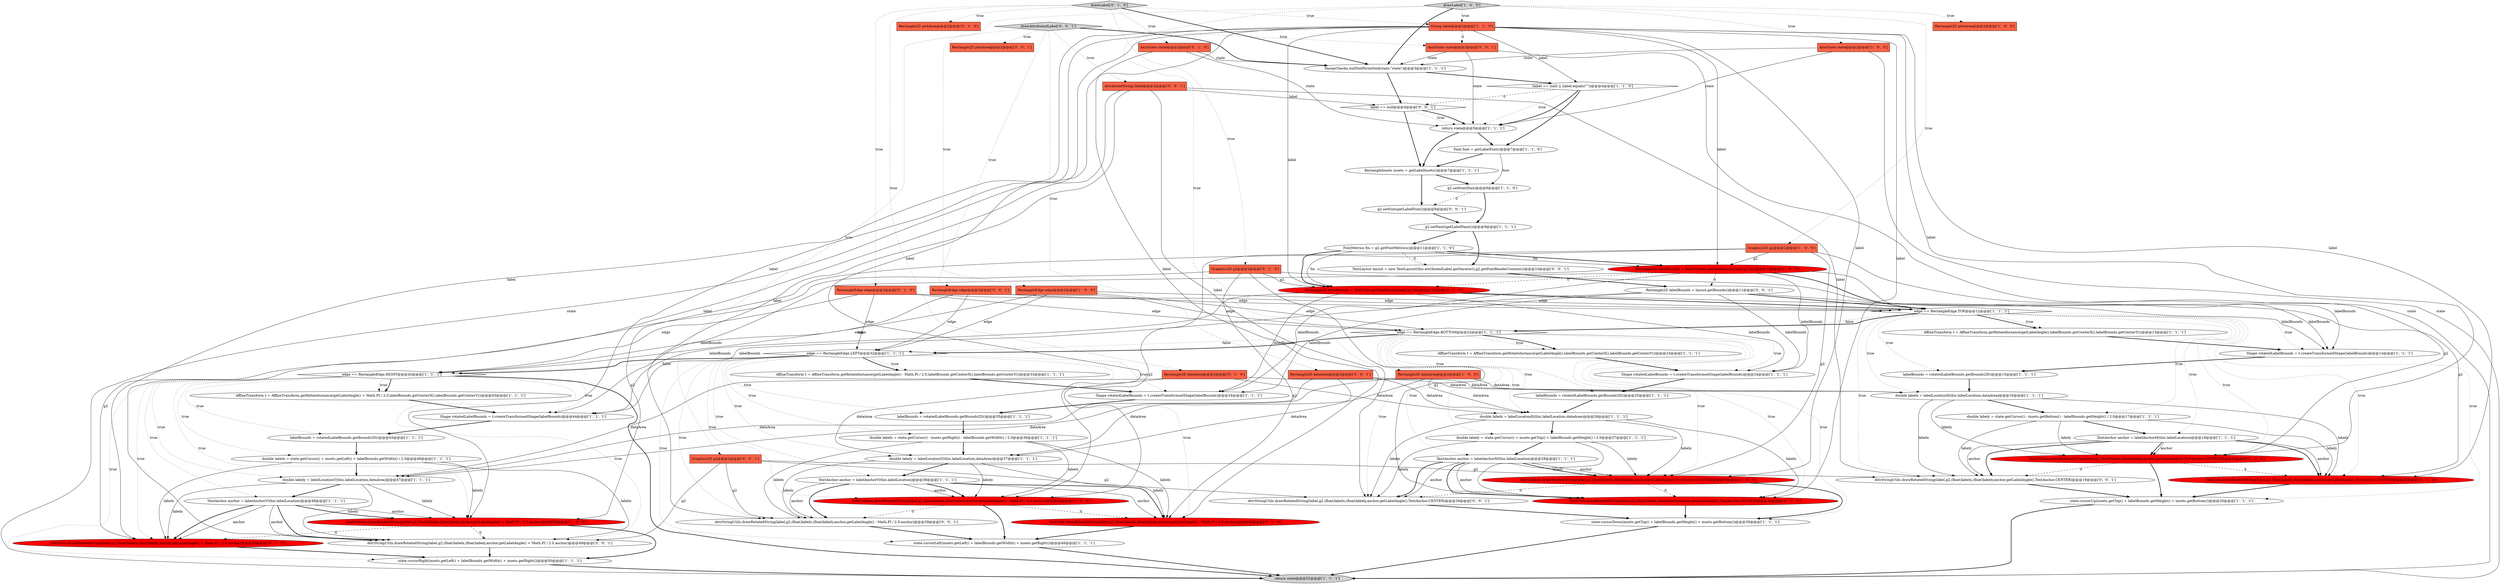 digraph {
12 [style = filled, label = "TextAnchor anchor = labelAnchorV(this.labelLocation)@@@48@@@['1', '1', '1']", fillcolor = white, shape = ellipse image = "AAA0AAABBB1BBB"];
60 [style = filled, label = "AxisState state@@@2@@@['0', '1', '0']", fillcolor = tomato, shape = box image = "AAA0AAABBB2BBB"];
32 [style = filled, label = "Rectangle2D plotArea@@@2@@@['1', '0', '0']", fillcolor = tomato, shape = box image = "AAA0AAABBB1BBB"];
39 [style = filled, label = "String label@@@2@@@['1', '1', '0']", fillcolor = tomato, shape = box image = "AAA0AAABBB1BBB"];
69 [style = filled, label = "label == null@@@4@@@['0', '0', '1']", fillcolor = white, shape = diamond image = "AAA0AAABBB3BBB"];
52 [style = filled, label = "TextUtilities.drawRotatedString(label,g2,(float)labelx,(float)labely,anchor,getLabelAngle(),TextAnchor.CENTER)@@@30@@@['1', '0', '0']", fillcolor = red, shape = ellipse image = "AAA1AAABBB1BBB"];
18 [style = filled, label = "AffineTransform t = AffineTransform.getRotateInstance(getLabelAngle(),labelBounds.getCenterX(),labelBounds.getCenterY())@@@13@@@['1', '1', '1']", fillcolor = white, shape = ellipse image = "AAA0AAABBB1BBB"];
50 [style = filled, label = "TextAnchor anchor = labelAnchorV(this.labelLocation)@@@38@@@['1', '1', '1']", fillcolor = white, shape = ellipse image = "AAA0AAABBB1BBB"];
68 [style = filled, label = "RectangleEdge edge@@@2@@@['0', '0', '1']", fillcolor = tomato, shape = box image = "AAA0AAABBB3BBB"];
28 [style = filled, label = "Rectangle2D dataArea@@@2@@@['1', '0', '0']", fillcolor = tomato, shape = box image = "AAA0AAABBB1BBB"];
34 [style = filled, label = "labelBounds = rotatedLabelBounds.getBounds2D()@@@15@@@['1', '1', '1']", fillcolor = white, shape = ellipse image = "AAA0AAABBB1BBB"];
70 [style = filled, label = "AttrStringUtils.drawRotatedString(label,g2,(float)labelx,(float)labely,anchor,getLabelAngle(),TextAnchor.CENTER)@@@19@@@['0', '0', '1']", fillcolor = white, shape = ellipse image = "AAA0AAABBB3BBB"];
26 [style = filled, label = "Shape rotatedLabelBounds = t.createTransformedShape(labelBounds)@@@44@@@['1', '1', '1']", fillcolor = white, shape = ellipse image = "AAA0AAABBB1BBB"];
31 [style = filled, label = "state.cursorLeft(insets.getLeft() + labelBounds.getWidth() + insets.getRight())@@@40@@@['1', '1', '1']", fillcolor = white, shape = ellipse image = "AAA0AAABBB1BBB"];
15 [style = filled, label = "edge == RectangleEdge.BOTTOM@@@22@@@['1', '1', '1']", fillcolor = white, shape = diamond image = "AAA0AAABBB1BBB"];
22 [style = filled, label = "return state@@@52@@@['1', '1', '1']", fillcolor = lightgray, shape = ellipse image = "AAA0AAABBB1BBB"];
38 [style = filled, label = "edge == RectangleEdge.LEFT@@@32@@@['1', '1', '1']", fillcolor = white, shape = diamond image = "AAA0AAABBB1BBB"];
17 [style = filled, label = "double labelx = state.getCursor() + insets.getLeft() + labelBounds.getWidth() / 2.0@@@46@@@['1', '1', '1']", fillcolor = white, shape = ellipse image = "AAA0AAABBB1BBB"];
44 [style = filled, label = "Shape rotatedLabelBounds = t.createTransformedShape(labelBounds)@@@24@@@['1', '1', '1']", fillcolor = white, shape = ellipse image = "AAA0AAABBB1BBB"];
53 [style = filled, label = "Rectangle2D labelBounds = TextUtils.getTextBounds(label,g2,fm)@@@12@@@['0', '1', '0']", fillcolor = red, shape = ellipse image = "AAA1AAABBB2BBB"];
33 [style = filled, label = "Shape rotatedLabelBounds = t.createTransformedShape(labelBounds)@@@14@@@['1', '1', '1']", fillcolor = white, shape = ellipse image = "AAA0AAABBB1BBB"];
65 [style = filled, label = "Rectangle2D labelBounds = layout.getBounds()@@@11@@@['0', '0', '1']", fillcolor = white, shape = ellipse image = "AAA0AAABBB3BBB"];
63 [style = filled, label = "drawLabel['0', '1', '0']", fillcolor = lightgray, shape = diamond image = "AAA0AAABBB2BBB"];
64 [style = filled, label = "TextLayout layout = new TextLayout(this.attributedLabel.getIterator(),g2.getFontRenderContext())@@@10@@@['0', '0', '1']", fillcolor = white, shape = ellipse image = "AAA0AAABBB3BBB"];
20 [style = filled, label = "double labely = state.getCursor() + insets.getTop() + labelBounds.getHeight() / 2.0@@@27@@@['1', '1', '1']", fillcolor = white, shape = ellipse image = "AAA0AAABBB1BBB"];
72 [style = filled, label = "drawAttributedLabel['0', '0', '1']", fillcolor = lightgray, shape = diamond image = "AAA0AAABBB3BBB"];
75 [style = filled, label = "Rectangle2D plotArea@@@2@@@['0', '0', '1']", fillcolor = tomato, shape = box image = "AAA0AAABBB3BBB"];
21 [style = filled, label = "state.cursorDown(insets.getTop() + labelBounds.getHeight() + insets.getBottom())@@@30@@@['1', '1', '1']", fillcolor = white, shape = ellipse image = "AAA0AAABBB1BBB"];
27 [style = filled, label = "AffineTransform t = AffineTransform.getRotateInstance(getLabelAngle() - Math.PI / 2.0,labelBounds.getCenterX(),labelBounds.getCenterY())@@@33@@@['1', '1', '1']", fillcolor = white, shape = ellipse image = "AAA0AAABBB1BBB"];
47 [style = filled, label = "FontMetrics fm = g2.getFontMetrics()@@@11@@@['1', '1', '0']", fillcolor = white, shape = ellipse image = "AAA0AAABBB1BBB"];
8 [style = filled, label = "edge == RectangleEdge.RIGHT@@@42@@@['1', '1', '1']", fillcolor = white, shape = diamond image = "AAA0AAABBB1BBB"];
14 [style = filled, label = "labelBounds = rotatedLabelBounds.getBounds2D()@@@45@@@['1', '1', '1']", fillcolor = white, shape = ellipse image = "AAA0AAABBB1BBB"];
62 [style = filled, label = "TextUtils.drawRotatedString(label,g2,(float)labelx,(float)labely,anchor,getLabelAngle(),TextAnchor.CENTER)@@@30@@@['0', '1', '0']", fillcolor = red, shape = ellipse image = "AAA1AAABBB2BBB"];
45 [style = filled, label = "TextUtilities.drawRotatedString(label,g2,(float)labelx,(float)labely,anchor,getLabelAngle() + Math.PI / 2.0,anchor)@@@50@@@['1', '0', '0']", fillcolor = red, shape = ellipse image = "AAA1AAABBB1BBB"];
23 [style = filled, label = "Graphics2D g2@@@2@@@['1', '0', '0']", fillcolor = tomato, shape = box image = "AAA0AAABBB1BBB"];
67 [style = filled, label = "AttrStringUtils.drawRotatedString(label,g2,(float)labelx,(float)labely,anchor,getLabelAngle(),TextAnchor.CENTER)@@@29@@@['0', '0', '1']", fillcolor = white, shape = ellipse image = "AAA0AAABBB3BBB"];
10 [style = filled, label = "double labely = labelLocationY(this.labelLocation,dataArea)@@@47@@@['1', '1', '1']", fillcolor = white, shape = ellipse image = "AAA0AAABBB1BBB"];
56 [style = filled, label = "TextUtils.drawRotatedString(label,g2,(float)labelx,(float)labely,anchor,getLabelAngle() - Math.PI / 2.0,anchor)@@@40@@@['0', '1', '0']", fillcolor = red, shape = ellipse image = "AAA1AAABBB2BBB"];
30 [style = filled, label = "AxisState state@@@2@@@['1', '0', '0']", fillcolor = tomato, shape = box image = "AAA0AAABBB1BBB"];
46 [style = filled, label = "drawLabel['1', '0', '0']", fillcolor = lightgray, shape = diamond image = "AAA0AAABBB1BBB"];
7 [style = filled, label = "g2.setFont(font)@@@9@@@['1', '1', '0']", fillcolor = white, shape = ellipse image = "AAA0AAABBB1BBB"];
6 [style = filled, label = "RectangleInsets insets = getLabelInsets()@@@7@@@['1', '1', '1']", fillcolor = white, shape = ellipse image = "AAA0AAABBB1BBB"];
73 [style = filled, label = "AttributedString label@@@2@@@['0', '0', '1']", fillcolor = tomato, shape = box image = "AAA0AAABBB3BBB"];
66 [style = filled, label = "Graphics2D g2@@@2@@@['0', '0', '1']", fillcolor = tomato, shape = box image = "AAA0AAABBB3BBB"];
36 [style = filled, label = "double labely = state.getCursor() - insets.getBottom() - labelBounds.getHeight() / 2.0@@@17@@@['1', '1', '1']", fillcolor = white, shape = ellipse image = "AAA0AAABBB1BBB"];
55 [style = filled, label = "Rectangle2D dataArea@@@2@@@['0', '1', '0']", fillcolor = tomato, shape = box image = "AAA0AAABBB2BBB"];
11 [style = filled, label = "RectangleEdge edge@@@2@@@['1', '0', '0']", fillcolor = tomato, shape = box image = "AAA0AAABBB1BBB"];
54 [style = filled, label = "RectangleEdge edge@@@2@@@['0', '1', '0']", fillcolor = tomato, shape = box image = "AAA0AAABBB2BBB"];
16 [style = filled, label = "TextUtilities.drawRotatedString(label,g2,(float)labelx,(float)labely,anchor,getLabelAngle() - Math.PI / 2.0,anchor)@@@40@@@['1', '0', '0']", fillcolor = red, shape = ellipse image = "AAA1AAABBB1BBB"];
9 [style = filled, label = "AffineTransform t = AffineTransform.getRotateInstance(getLabelAngle(),labelBounds.getCenterX(),labelBounds.getCenterY())@@@23@@@['1', '1', '1']", fillcolor = white, shape = ellipse image = "AAA0AAABBB1BBB"];
78 [style = filled, label = "g2.setFont(getLabelFont())@@@8@@@['0', '0', '1']", fillcolor = white, shape = ellipse image = "AAA0AAABBB3BBB"];
2 [style = filled, label = "TextUtilities.drawRotatedString(label,g2,(float)labelx,(float)labely,anchor,getLabelAngle(),TextAnchor.CENTER)@@@20@@@['1', '0', '0']", fillcolor = red, shape = ellipse image = "AAA1AAABBB1BBB"];
57 [style = filled, label = "Graphics2D g2@@@2@@@['0', '1', '0']", fillcolor = tomato, shape = box image = "AAA0AAABBB2BBB"];
41 [style = filled, label = "TextAnchor anchor = labelAnchorH(this.labelLocation)@@@28@@@['1', '1', '1']", fillcolor = white, shape = ellipse image = "AAA0AAABBB1BBB"];
58 [style = filled, label = "TextUtils.drawRotatedString(label,g2,(float)labelx,(float)labely,anchor,getLabelAngle(),TextAnchor.CENTER)@@@20@@@['0', '1', '0']", fillcolor = red, shape = ellipse image = "AAA1AAABBB2BBB"];
0 [style = filled, label = "Font font = getLabelFont()@@@7@@@['1', '1', '0']", fillcolor = white, shape = ellipse image = "AAA0AAABBB1BBB"];
74 [style = filled, label = "AttrStringUtils.drawRotatedString(label,g2,(float)labelx,(float)labely,anchor,getLabelAngle() - Math.PI / 2.0,anchor)@@@39@@@['0', '0', '1']", fillcolor = white, shape = ellipse image = "AAA0AAABBB3BBB"];
5 [style = filled, label = "AffineTransform t = AffineTransform.getRotateInstance(getLabelAngle() + Math.PI / 2.0,labelBounds.getCenterX(),labelBounds.getCenterY())@@@43@@@['1', '1', '1']", fillcolor = white, shape = ellipse image = "AAA0AAABBB1BBB"];
24 [style = filled, label = "double labelx = labelLocationX(this.labelLocation,dataArea)@@@26@@@['1', '1', '1']", fillcolor = white, shape = ellipse image = "AAA0AAABBB1BBB"];
29 [style = filled, label = "edge == RectangleEdge.TOP@@@12@@@['1', '1', '1']", fillcolor = white, shape = diamond image = "AAA0AAABBB1BBB"];
37 [style = filled, label = "return state@@@5@@@['1', '1', '1']", fillcolor = white, shape = ellipse image = "AAA0AAABBB1BBB"];
48 [style = filled, label = "ParamChecks.nullNotPermitted(state,\"state\")@@@3@@@['1', '1', '1']", fillcolor = white, shape = ellipse image = "AAA0AAABBB1BBB"];
59 [style = filled, label = "Rectangle2D plotArea@@@2@@@['0', '1', '0']", fillcolor = tomato, shape = box image = "AAA0AAABBB2BBB"];
19 [style = filled, label = "state.cursorUp(insets.getTop() + labelBounds.getHeight() + insets.getBottom())@@@20@@@['1', '1', '1']", fillcolor = white, shape = ellipse image = "AAA0AAABBB1BBB"];
35 [style = filled, label = "labelBounds = rotatedLabelBounds.getBounds2D()@@@35@@@['1', '1', '1']", fillcolor = white, shape = ellipse image = "AAA0AAABBB1BBB"];
43 [style = filled, label = "double labely = labelLocationY(this.labelLocation,dataArea)@@@37@@@['1', '1', '1']", fillcolor = white, shape = ellipse image = "AAA0AAABBB1BBB"];
71 [style = filled, label = "Rectangle2D dataArea@@@2@@@['0', '0', '1']", fillcolor = tomato, shape = box image = "AAA0AAABBB3BBB"];
76 [style = filled, label = "AxisState state@@@2@@@['0', '0', '1']", fillcolor = tomato, shape = box image = "AAA0AAABBB3BBB"];
51 [style = filled, label = "double labelx = labelLocationX(this.labelLocation,dataArea)@@@16@@@['1', '1', '1']", fillcolor = white, shape = ellipse image = "AAA0AAABBB1BBB"];
1 [style = filled, label = "(label == null) || (label.equals(\"\"))@@@4@@@['1', '1', '0']", fillcolor = white, shape = diamond image = "AAA0AAABBB1BBB"];
61 [style = filled, label = "TextUtils.drawRotatedString(label,g2,(float)labelx,(float)labely,anchor,getLabelAngle() + Math.PI / 2.0,anchor)@@@50@@@['0', '1', '0']", fillcolor = red, shape = ellipse image = "AAA1AAABBB2BBB"];
40 [style = filled, label = "labelBounds = rotatedLabelBounds.getBounds2D()@@@25@@@['1', '1', '1']", fillcolor = white, shape = ellipse image = "AAA0AAABBB1BBB"];
25 [style = filled, label = "TextAnchor anchor = labelAnchorH(this.labelLocation)@@@18@@@['1', '1', '1']", fillcolor = white, shape = ellipse image = "AAA0AAABBB1BBB"];
4 [style = filled, label = "double labelx = state.getCursor() - insets.getRight() - labelBounds.getWidth() / 2.0@@@36@@@['1', '1', '1']", fillcolor = white, shape = ellipse image = "AAA0AAABBB1BBB"];
13 [style = filled, label = "state.cursorRight(insets.getLeft() + labelBounds.getWidth() + insets.getRight())@@@50@@@['1', '1', '1']", fillcolor = white, shape = ellipse image = "AAA0AAABBB1BBB"];
49 [style = filled, label = "Rectangle2D labelBounds = TextUtilities.getTextBounds(label,g2,fm)@@@12@@@['1', '0', '0']", fillcolor = red, shape = ellipse image = "AAA1AAABBB1BBB"];
77 [style = filled, label = "AttrStringUtils.drawRotatedString(label,g2,(float)labelx,(float)labely,anchor,getLabelAngle() + Math.PI / 2.0,anchor)@@@49@@@['0', '0', '1']", fillcolor = white, shape = ellipse image = "AAA0AAABBB3BBB"];
42 [style = filled, label = "g2.setPaint(getLabelPaint())@@@9@@@['1', '1', '1']", fillcolor = white, shape = ellipse image = "AAA0AAABBB1BBB"];
3 [style = filled, label = "Shape rotatedLabelBounds = t.createTransformedShape(labelBounds)@@@34@@@['1', '1', '1']", fillcolor = white, shape = ellipse image = "AAA0AAABBB1BBB"];
12->45 [style = solid, label="anchor"];
45->61 [style = dashed, label="0"];
49->65 [style = dashed, label="0"];
29->15 [style = bold, label=""];
37->0 [style = bold, label=""];
45->77 [style = dashed, label="0"];
66->70 [style = solid, label="g2"];
12->45 [style = bold, label=""];
39->49 [style = solid, label="label"];
29->2 [style = dotted, label="true"];
72->75 [style = dotted, label="true"];
46->28 [style = dotted, label="true"];
63->48 [style = bold, label=""];
30->22 [style = solid, label="state"];
36->70 [style = solid, label="labely"];
74->31 [style = bold, label=""];
50->56 [style = bold, label=""];
15->20 [style = dotted, label="true"];
14->17 [style = bold, label=""];
11->29 [style = solid, label="edge"];
15->21 [style = dotted, label="true"];
55->51 [style = solid, label="dataArea"];
68->8 [style = solid, label="edge"];
46->48 [style = bold, label=""];
53->26 [style = solid, label="labelBounds"];
43->74 [style = solid, label="labely"];
78->42 [style = bold, label=""];
15->9 [style = dotted, label="true"];
29->18 [style = bold, label=""];
72->68 [style = dotted, label="true"];
23->49 [style = solid, label="g2"];
47->49 [style = bold, label=""];
3->35 [style = bold, label=""];
8->61 [style = dotted, label="true"];
36->2 [style = solid, label="labely"];
23->52 [style = solid, label="g2"];
30->48 [style = solid, label="state"];
38->16 [style = dotted, label="true"];
73->70 [style = solid, label="label"];
73->77 [style = solid, label="label"];
10->12 [style = bold, label=""];
25->58 [style = bold, label=""];
41->67 [style = bold, label=""];
38->31 [style = dotted, label="true"];
58->19 [style = bold, label=""];
40->24 [style = bold, label=""];
13->22 [style = bold, label=""];
4->16 [style = solid, label="labelx"];
60->37 [style = solid, label="state"];
52->21 [style = bold, label=""];
48->1 [style = bold, label=""];
29->36 [style = dotted, label="true"];
28->10 [style = solid, label="dataArea"];
24->52 [style = solid, label="labelx"];
6->78 [style = bold, label=""];
46->30 [style = dotted, label="true"];
53->29 [style = bold, label=""];
55->43 [style = solid, label="dataArea"];
47->53 [style = bold, label=""];
15->38 [style = bold, label=""];
29->15 [style = dotted, label="false"];
29->18 [style = dotted, label="true"];
54->15 [style = solid, label="edge"];
10->45 [style = solid, label="labely"];
28->51 [style = solid, label="dataArea"];
2->70 [style = dashed, label="0"];
49->53 [style = dashed, label="0"];
15->38 [style = dotted, label="false"];
15->24 [style = dotted, label="true"];
39->16 [style = solid, label="label"];
20->67 [style = solid, label="labely"];
8->17 [style = dotted, label="true"];
15->40 [style = dotted, label="true"];
53->33 [style = solid, label="labelBounds"];
66->77 [style = solid, label="g2"];
50->16 [style = solid, label="anchor"];
26->14 [style = bold, label=""];
38->8 [style = dotted, label="false"];
61->13 [style = bold, label=""];
63->39 [style = dotted, label="true"];
28->24 [style = solid, label="dataArea"];
15->52 [style = dotted, label="true"];
25->70 [style = solid, label="anchor"];
53->3 [style = solid, label="labelBounds"];
4->74 [style = solid, label="labelx"];
1->0 [style = bold, label=""];
38->4 [style = dotted, label="true"];
10->61 [style = solid, label="labely"];
72->71 [style = dotted, label="true"];
25->2 [style = bold, label=""];
8->22 [style = bold, label=""];
20->52 [style = solid, label="labely"];
76->22 [style = solid, label="state"];
24->20 [style = bold, label=""];
65->44 [style = solid, label="labelBounds"];
57->61 [style = solid, label="g2"];
46->32 [style = dotted, label="true"];
57->56 [style = solid, label="g2"];
36->25 [style = bold, label=""];
20->41 [style = bold, label=""];
15->41 [style = dotted, label="true"];
8->12 [style = dotted, label="true"];
39->53 [style = solid, label="label"];
21->22 [style = bold, label=""];
15->9 [style = bold, label=""];
68->38 [style = solid, label="edge"];
72->73 [style = dotted, label="true"];
52->62 [style = dashed, label="0"];
68->15 [style = solid, label="edge"];
9->44 [style = bold, label=""];
8->14 [style = dotted, label="true"];
7->42 [style = bold, label=""];
39->1 [style = solid, label="label"];
0->7 [style = solid, label="font"];
39->58 [style = solid, label="label"];
12->77 [style = solid, label="anchor"];
72->66 [style = dotted, label="true"];
73->74 [style = solid, label="label"];
10->77 [style = solid, label="labely"];
39->76 [style = dashed, label="0"];
47->49 [style = solid, label="fm"];
6->7 [style = bold, label=""];
69->37 [style = bold, label=""];
20->62 [style = solid, label="labely"];
38->50 [style = dotted, label="true"];
49->33 [style = solid, label="labelBounds"];
19->22 [style = bold, label=""];
65->29 [style = bold, label=""];
15->67 [style = dotted, label="true"];
49->44 [style = solid, label="labelBounds"];
43->56 [style = solid, label="labely"];
23->2 [style = solid, label="g2"];
51->2 [style = solid, label="labelx"];
29->19 [style = dotted, label="true"];
54->8 [style = solid, label="edge"];
17->10 [style = bold, label=""];
76->37 [style = solid, label="state"];
23->16 [style = solid, label="g2"];
55->10 [style = solid, label="dataArea"];
39->56 [style = solid, label="label"];
41->52 [style = solid, label="anchor"];
65->3 [style = solid, label="labelBounds"];
69->37 [style = dotted, label="true"];
25->70 [style = bold, label=""];
71->10 [style = solid, label="dataArea"];
56->31 [style = bold, label=""];
72->76 [style = dotted, label="true"];
29->34 [style = dotted, label="true"];
2->58 [style = dashed, label="0"];
38->27 [style = dotted, label="true"];
47->64 [style = dashed, label="0"];
63->59 [style = dotted, label="true"];
8->77 [style = dotted, label="true"];
38->74 [style = dotted, label="true"];
15->44 [style = dotted, label="true"];
11->15 [style = solid, label="edge"];
25->2 [style = solid, label="anchor"];
18->33 [style = bold, label=""];
42->47 [style = bold, label=""];
38->27 [style = bold, label=""];
54->38 [style = solid, label="edge"];
5->26 [style = bold, label=""];
50->74 [style = solid, label="anchor"];
47->53 [style = solid, label="fm"];
70->19 [style = bold, label=""];
28->43 [style = solid, label="dataArea"];
17->77 [style = solid, label="labelx"];
52->67 [style = dashed, label="0"];
23->45 [style = solid, label="g2"];
55->24 [style = solid, label="dataArea"];
73->67 [style = solid, label="label"];
66->67 [style = solid, label="g2"];
48->69 [style = bold, label=""];
66->74 [style = solid, label="g2"];
63->60 [style = dotted, label="true"];
34->51 [style = bold, label=""];
63->55 [style = dotted, label="true"];
16->74 [style = dashed, label="0"];
53->44 [style = solid, label="labelBounds"];
50->56 [style = solid, label="anchor"];
65->26 [style = solid, label="labelBounds"];
71->43 [style = solid, label="dataArea"];
51->36 [style = bold, label=""];
16->31 [style = bold, label=""];
64->65 [style = bold, label=""];
30->37 [style = solid, label="state"];
12->61 [style = solid, label="anchor"];
8->13 [style = dotted, label="true"];
17->45 [style = solid, label="labelx"];
68->29 [style = solid, label="edge"];
38->8 [style = bold, label=""];
42->64 [style = bold, label=""];
46->11 [style = dotted, label="true"];
60->48 [style = solid, label="state"];
1->37 [style = dotted, label="true"];
77->13 [style = bold, label=""];
29->51 [style = dotted, label="true"];
57->53 [style = solid, label="g2"];
39->61 [style = solid, label="label"];
41->62 [style = bold, label=""];
29->25 [style = dotted, label="true"];
39->62 [style = solid, label="label"];
1->37 [style = bold, label=""];
49->29 [style = bold, label=""];
72->48 [style = bold, label=""];
8->26 [style = dotted, label="true"];
29->58 [style = dotted, label="true"];
11->38 [style = solid, label="edge"];
50->74 [style = bold, label=""];
2->19 [style = bold, label=""];
4->43 [style = bold, label=""];
43->16 [style = solid, label="labely"];
71->51 [style = solid, label="dataArea"];
43->50 [style = bold, label=""];
31->22 [style = bold, label=""];
46->23 [style = dotted, label="true"];
1->69 [style = dashed, label="0"];
39->45 [style = solid, label="label"];
0->6 [style = bold, label=""];
69->6 [style = bold, label=""];
8->45 [style = dotted, label="true"];
57->58 [style = solid, label="g2"];
71->24 [style = solid, label="dataArea"];
27->3 [style = bold, label=""];
65->33 [style = solid, label="labelBounds"];
24->67 [style = solid, label="labelx"];
44->40 [style = bold, label=""];
50->16 [style = bold, label=""];
60->22 [style = solid, label="state"];
39->52 [style = solid, label="label"];
45->13 [style = bold, label=""];
39->2 [style = solid, label="label"];
8->10 [style = dotted, label="true"];
37->6 [style = bold, label=""];
51->70 [style = solid, label="labelx"];
4->56 [style = solid, label="labelx"];
67->21 [style = bold, label=""];
41->67 [style = solid, label="anchor"];
35->4 [style = bold, label=""];
49->26 [style = solid, label="labelBounds"];
57->62 [style = solid, label="g2"];
17->61 [style = solid, label="labelx"];
41->52 [style = bold, label=""];
12->61 [style = bold, label=""];
76->48 [style = solid, label="state"];
38->3 [style = dotted, label="true"];
16->56 [style = dashed, label="0"];
29->70 [style = dotted, label="true"];
38->56 [style = dotted, label="true"];
49->3 [style = solid, label="labelBounds"];
8->5 [style = bold, label=""];
38->43 [style = dotted, label="true"];
7->78 [style = dashed, label="0"];
8->5 [style = dotted, label="true"];
15->62 [style = dotted, label="true"];
38->35 [style = dotted, label="true"];
63->54 [style = dotted, label="true"];
51->58 [style = solid, label="labelx"];
46->39 [style = dotted, label="true"];
29->33 [style = dotted, label="true"];
54->29 [style = solid, label="edge"];
63->57 [style = dotted, label="true"];
73->69 [style = solid, label="label"];
36->58 [style = solid, label="labely"];
11->8 [style = solid, label="edge"];
33->34 [style = bold, label=""];
12->77 [style = bold, label=""];
24->62 [style = solid, label="labelx"];
62->21 [style = bold, label=""];
41->62 [style = solid, label="anchor"];
25->58 [style = solid, label="anchor"];
}
